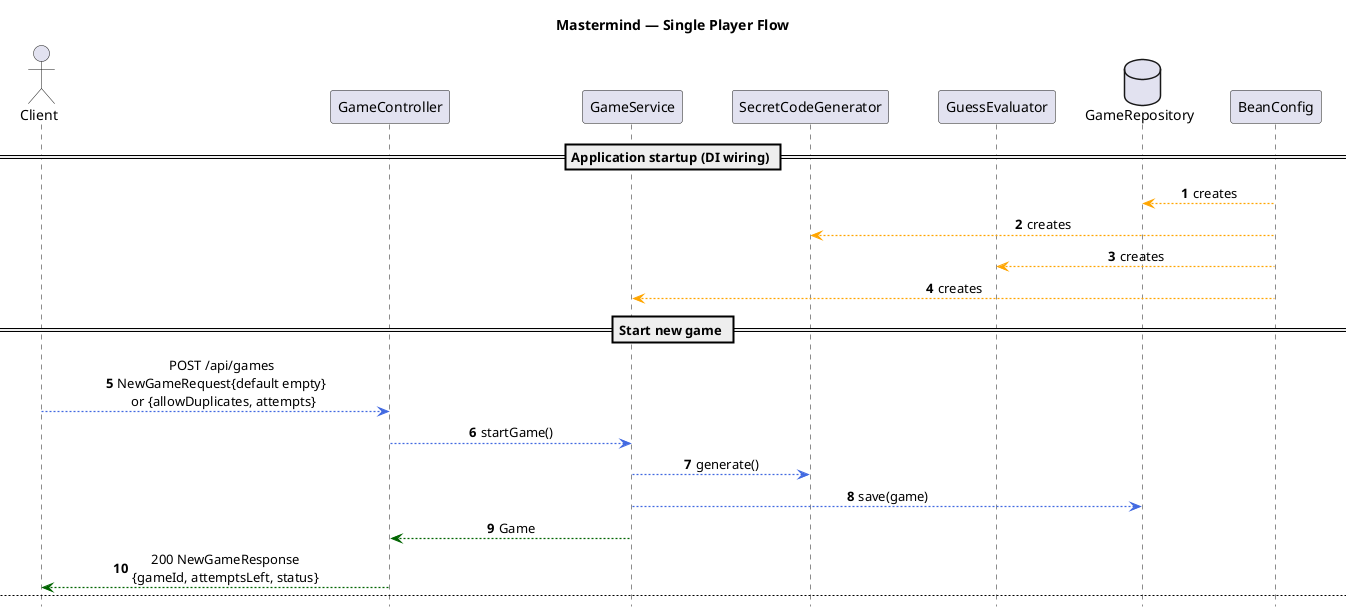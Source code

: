 @startuml
hide footbox
autonumber
title Mastermind — Single Player Flow

skinparam ArrowThickness 1.2
skinparam ParticipantPadding 20
skinparam BoxPadding 6
skinparam sequenceMessageAlign center

actor Client
participant GameController
participant GameService
participant SecretCodeGenerator
participant GuessEvaluator
database GameRepository
participant BeanConfig

== Application startup (DI wiring) ==
BeanConfig -[#Orange,dotted]-> GameRepository : creates
BeanConfig -[#Orange,dotted]-> SecretCodeGenerator : creates
BeanConfig -[#Orange,dotted]-> GuessEvaluator : creates
BeanConfig -[#Orange,dotted]-> GameService : creates

== Start new game ==
Client -[#RoyalBlue]-> GameController : POST /api/games\nNewGameRequest{default empty}\n or {allowDuplicates, attempts}
GameController -[#RoyalBlue]-> GameService : startGame()
GameService -[#RoyalBlue]-> SecretCodeGenerator : generate()
GameService -[#RoyalBlue]-> GameRepository : save(game)
GameService -[#DarkGreen,dashed]-> GameController : Game
GameController -[#DarkGreen,dashed]-> Client : 200 NewGameResponse\n{gameId, attemptsLeft, status}

newpage

== Guess loop (≤10 attempts) ==
loop each guess
  Client -[#RoyalBlue]-> GameController : POST /api/games/{id}/guesses\nGuessRequest{digits}
  GameController -[#RoyalBlue]-> GameService : submitGuess(gameId, req.digits)
  GameService -[#RoyalBlue]-> GameRepository : findById(id)
  GameRepository -[#DarkGreen,dashed]-> GameService : Game
  GameService -[#RoyalBlue]-> GuessEvaluator : evaluate(secret, guess)
  GuessEvaluator -[#DarkGreen,dashed]-> GameService : Feedback
  GameService -[#RoyalBlue]-> GameRepository : save(game)
  GameService -[#DarkGreen,dashed]-> GameController : Game
  GameController -[#DarkGreen,dashed]-> Client : 200 GameView (w/ feedback)\n or ↓
end
== Finished game ==
alt WON
  GameController -[#DarkGreen,dashed]-> Client : 200 GameView{status: WON}
else LOST
  GameController -[#DarkGreen,dashed]-> Client : 200 GameView{status: LOST} - if attemptsLeft == 0
end
@enduml

